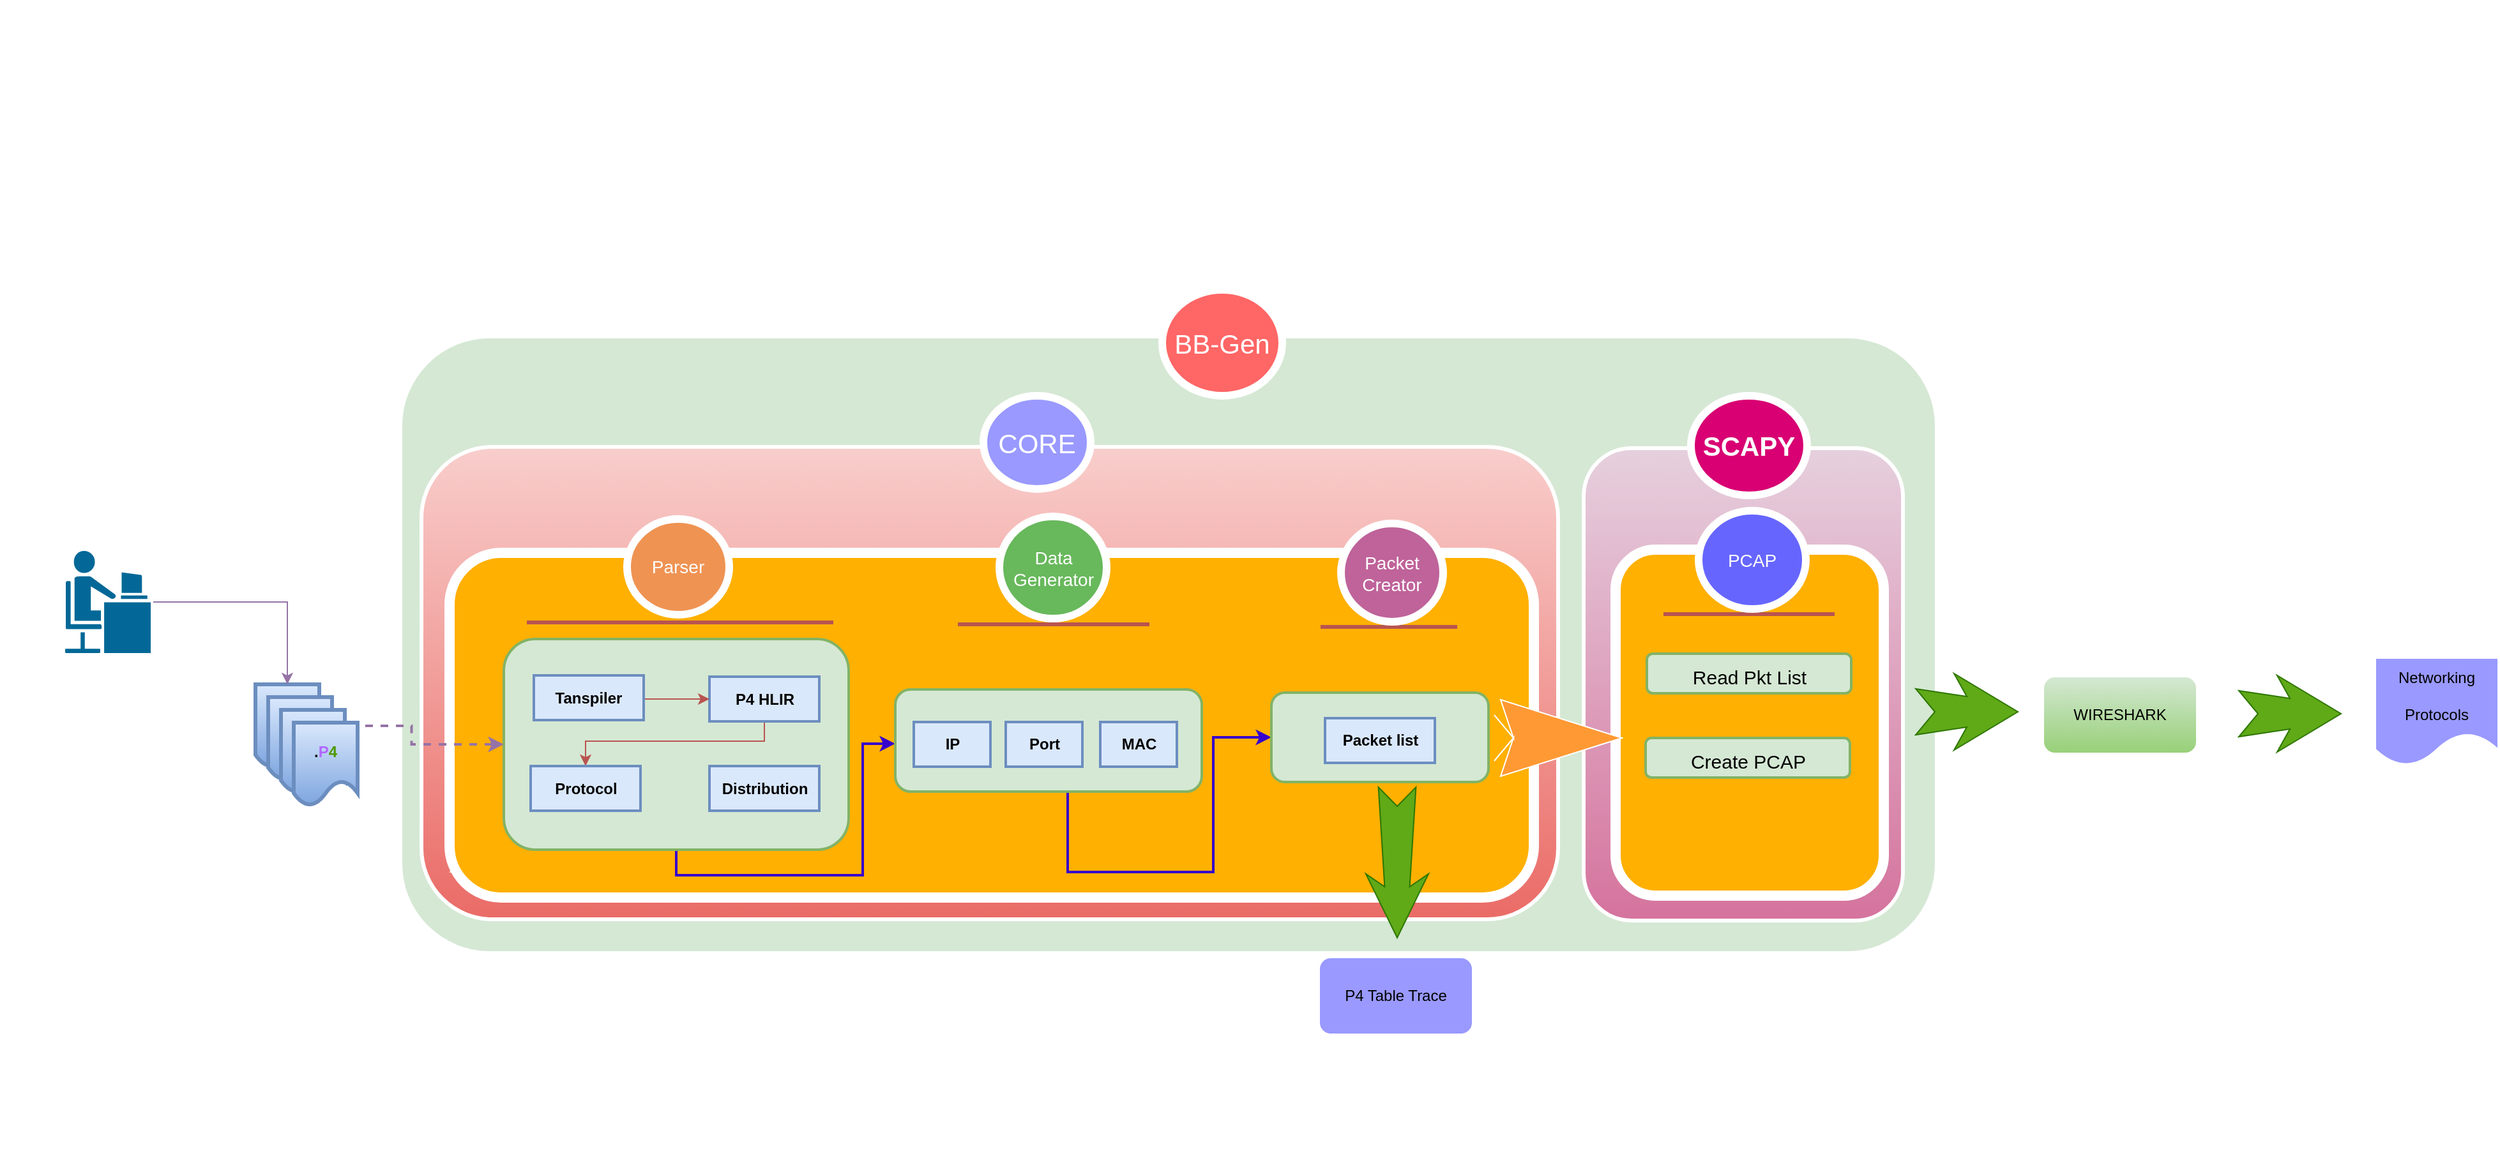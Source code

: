 <mxfile version="10.7.4" type="github"><diagram name="Page-1" id="12e1b939-464a-85fe-373e-61e167be1490"><mxGraphModel dx="1394" dy="747" grid="1" gridSize="10" guides="1" tooltips="1" connect="1" arrows="1" fold="1" page="1" pageScale="1.5" pageWidth="1169" pageHeight="826" background="#ffffff" backgroundImage="{&quot;src&quot;:&quot;https://www.google.com/search?q=p4&amp;rlz=1C1SQJL_esEC790EC790&amp;source=lnms&amp;tbm=isch&amp;sa=X&amp;ved=0ahUKEwjehP2M9c_iAhXDmVkKHUPQCgEQ_AUIECgB&amp;biw=1536&amp;bih=775#imgrc=ZIWp1G7yYtfAdM:&quot;,&quot;width&quot;:&quot;&quot;,&quot;height&quot;:&quot;&quot;}" math="0" shadow="0"><root><mxCell id="0"/><mxCell id="1" parent="0"/><mxCell id="NJW5usWHfycoytxwv-j_-46" value="" style="rounded=1;whiteSpace=wrap;html=1;strokeColor=#FFFFFF;strokeWidth=10;fillColor=#d5e8d4;" parent="1" vertex="1"><mxGeometry x="310" y="260" width="1210" height="490" as="geometry"/></mxCell><mxCell id="60da8b9f42644d3a-31" value="" style="whiteSpace=wrap;html=1;rounded=1;shadow=0;strokeWidth=3;fontSize=20;align=center;fillColor=#f8cecc;strokeColor=#FFFFFF;gradientColor=#ea6b66;" parent="1" vertex="1"><mxGeometry x="330" y="350" width="890" height="370" as="geometry"/></mxCell><mxCell id="60da8b9f42644d3a-9" value="" style="html=1;shadow=0;dashed=0;align=center;verticalAlign=middle;shape=mxgraph.arrows2.stylisedArrow;dy=0.6;dx=40;notch=15;feather=0.4;rounded=0;strokeWidth=1;fontSize=27;strokeColor=none;fillColor=#fff2cc;" parent="1" vertex="1"><mxGeometry x="351.5" y="635.5" width="100" height="60" as="geometry"/></mxCell><mxCell id="60da8b9f42644d3a-22" value="&lt;font style=&quot;font-size: 21px&quot;&gt;CORE&lt;/font&gt;" style="ellipse;whiteSpace=wrap;html=1;rounded=0;shadow=0;strokeWidth=6;fontSize=14;align=center;fillColor=#9999FF;strokeColor=#FFFFFF;fontColor=#FFFFFF;" parent="1" vertex="1"><mxGeometry x="770" y="310" width="84" height="73" as="geometry"/></mxCell><mxCell id="60da8b9f42644d3a-24" value="" style="whiteSpace=wrap;html=1;rounded=1;shadow=0;strokeWidth=8;fontSize=20;align=center;fillColor=#FFB001;strokeColor=#FFFFFF;" parent="1" vertex="1"><mxGeometry x="352" y="433" width="849" height="270" as="geometry"/></mxCell><mxCell id="60da8b9f42644d3a-27" value="" style="line;strokeWidth=3;html=1;rounded=0;shadow=0;fontSize=27;align=center;fillColor=#f8cecc;strokeColor=#b85450;" parent="1" vertex="1"><mxGeometry x="412.5" y="482.5" width="240" height="10" as="geometry"/></mxCell><mxCell id="60da8b9f42644d3a-28" value="" style="line;strokeWidth=3;html=1;rounded=0;shadow=0;fontSize=27;align=center;fillColor=#f8cecc;strokeColor=#b85450;" parent="1" vertex="1"><mxGeometry x="1034" y="486" width="107" height="10" as="geometry"/></mxCell><mxCell id="60da8b9f42644d3a-30" value="" style="html=1;shadow=0;dashed=0;align=center;verticalAlign=middle;shape=mxgraph.arrows2.stylisedArrow;dy=0.6;dx=40;notch=15;feather=0.4;rounded=0;strokeWidth=1;fontSize=27;strokeColor=#2D7600;fillColor=#60a917;rotation=90;fontColor=#ffffff;" parent="1" vertex="1"><mxGeometry x="1035" y="651" width="118" height="49" as="geometry"/></mxCell><mxCell id="60da8b9f42644d3a-36" value="Data Generator" style="ellipse;whiteSpace=wrap;html=1;rounded=0;shadow=0;strokeWidth=6;fontSize=14;align=center;fillColor=#68B85C;strokeColor=#FFFFFF;fontColor=#FFFFFF;" parent="1" vertex="1"><mxGeometry x="782.5" y="404.5" width="84" height="80" as="geometry"/></mxCell><mxCell id="60da8b9f42644d3a-38" value="Packet Creator" style="ellipse;whiteSpace=wrap;html=1;rounded=0;shadow=0;strokeWidth=6;fontSize=14;align=center;fillColor=#BF639A;strokeColor=#FFFFFF;fontColor=#FFFFFF;" parent="1" vertex="1"><mxGeometry x="1050" y="410" width="80" height="77" as="geometry"/></mxCell><mxCell id="NJW5usWHfycoytxwv-j_-25" style="edgeStyle=orthogonalEdgeStyle;rounded=0;orthogonalLoop=1;jettySize=auto;html=1;exitX=0.5;exitY=1;exitDx=0;exitDy=0;fillColor=#6a00ff;strokeColor=#3700CC;strokeWidth=2;" parent="1" source="60da8b9f42644d3a-2" target="NJW5usWHfycoytxwv-j_-11" edge="1"><mxGeometry relative="1" as="geometry"><Array as="points"><mxPoint x="529.5" y="685.5"/><mxPoint x="675.5" y="685.5"/><mxPoint x="675.5" y="582.5"/></Array></mxGeometry></mxCell><mxCell id="60da8b9f42644d3a-2" value="" style="whiteSpace=wrap;html=1;rounded=1;shadow=0;strokeWidth=2;fontSize=20;align=center;fillColor=#d5e8d4;strokeColor=#82b366;" parent="1" vertex="1"><mxGeometry x="394.5" y="500.5" width="270" height="165" as="geometry"/></mxCell><mxCell id="NJW5usWHfycoytxwv-j_-1" value="&lt;b&gt;Distribution&lt;/b&gt;" style="rounded=0;whiteSpace=wrap;html=1;strokeWidth=2;fillColor=#dae8fc;strokeColor=#6c8ebf;" parent="1" vertex="1"><mxGeometry x="555.5" y="600" width="86" height="35" as="geometry"/></mxCell><mxCell id="NJW5usWHfycoytxwv-j_-10" style="edgeStyle=orthogonalEdgeStyle;rounded=0;orthogonalLoop=1;jettySize=auto;html=1;exitX=0.5;exitY=1;exitDx=0;exitDy=0;entryX=0.5;entryY=0;entryDx=0;entryDy=0;fillColor=#f8cecc;strokeColor=#b85450;" parent="1" source="NJW5usWHfycoytxwv-j_-2" target="NJW5usWHfycoytxwv-j_-3" edge="1"><mxGeometry relative="1" as="geometry"><Array as="points"><mxPoint x="598.5" y="580.5"/><mxPoint x="458.5" y="580.5"/></Array></mxGeometry></mxCell><mxCell id="NJW5usWHfycoytxwv-j_-2" value="&lt;b&gt;P4 HLIR&lt;/b&gt;" style="rounded=0;whiteSpace=wrap;html=1;strokeWidth=2;fillColor=#dae8fc;strokeColor=#6c8ebf;" parent="1" vertex="1"><mxGeometry x="555.5" y="530" width="86" height="35" as="geometry"/></mxCell><mxCell id="NJW5usWHfycoytxwv-j_-3" value="&lt;b&gt;Protocol&lt;/b&gt;" style="rounded=0;whiteSpace=wrap;html=1;strokeWidth=2;fillColor=#dae8fc;strokeColor=#6c8ebf;" parent="1" vertex="1"><mxGeometry x="415.5" y="600" width="86" height="35" as="geometry"/></mxCell><mxCell id="60da8b9f42644d3a-29" value="Parser" style="ellipse;whiteSpace=wrap;html=1;rounded=0;shadow=0;strokeWidth=6;fontSize=14;align=center;fillColor=#EF9353;strokeColor=#FFFFFF;fontColor=#FFFFFF;" parent="1" vertex="1"><mxGeometry x="491" y="406.5" width="80" height="75" as="geometry"/></mxCell><mxCell id="NJW5usWHfycoytxwv-j_-26" style="edgeStyle=orthogonalEdgeStyle;rounded=0;orthogonalLoop=1;jettySize=auto;html=1;exitX=0.5;exitY=1;exitDx=0;exitDy=0;entryX=0;entryY=0.5;entryDx=0;entryDy=0;fillColor=#6a00ff;strokeColor=#3700CC;strokeWidth=2;" parent="1" source="NJW5usWHfycoytxwv-j_-11" target="NJW5usWHfycoytxwv-j_-16" edge="1"><mxGeometry relative="1" as="geometry"><Array as="points"><mxPoint x="836" y="620"/><mxPoint x="836" y="683"/><mxPoint x="950" y="683"/><mxPoint x="950" y="578"/></Array></mxGeometry></mxCell><mxCell id="NJW5usWHfycoytxwv-j_-11" value="" style="whiteSpace=wrap;html=1;rounded=1;shadow=0;strokeWidth=2;fontSize=20;align=center;fillColor=#d5e8d4;strokeColor=#82b366;" parent="1" vertex="1"><mxGeometry x="701" y="540" width="240" height="80" as="geometry"/></mxCell><mxCell id="NJW5usWHfycoytxwv-j_-12" value="&lt;b&gt;IP&lt;/b&gt;" style="rounded=0;whiteSpace=wrap;html=1;strokeWidth=2;fillColor=#dae8fc;strokeColor=#6c8ebf;" parent="1" vertex="1"><mxGeometry x="715.5" y="565.5" width="60" height="35" as="geometry"/></mxCell><mxCell id="NJW5usWHfycoytxwv-j_-13" value="&lt;b&gt;Port&lt;/b&gt;" style="rounded=0;whiteSpace=wrap;html=1;strokeWidth=2;fillColor=#dae8fc;strokeColor=#6c8ebf;" parent="1" vertex="1"><mxGeometry x="787.5" y="565.5" width="60" height="35" as="geometry"/></mxCell><mxCell id="NJW5usWHfycoytxwv-j_-15" value="&lt;b&gt;MAC&lt;/b&gt;" style="rounded=0;whiteSpace=wrap;html=1;strokeWidth=2;fillColor=#dae8fc;strokeColor=#6c8ebf;" parent="1" vertex="1"><mxGeometry x="861.5" y="565.5" width="60" height="35" as="geometry"/></mxCell><mxCell id="NJW5usWHfycoytxwv-j_-16" value="" style="whiteSpace=wrap;html=1;rounded=1;shadow=0;strokeWidth=2;fontSize=20;align=center;fillColor=#d5e8d4;strokeColor=#82b366;" parent="1" vertex="1"><mxGeometry x="995.5" y="542.5" width="170" height="70" as="geometry"/></mxCell><mxCell id="NJW5usWHfycoytxwv-j_-19" value="" style="line;strokeWidth=3;html=1;rounded=0;shadow=0;fontSize=27;align=center;fillColor=#f8cecc;strokeColor=#b85450;" parent="1" vertex="1"><mxGeometry x="750" y="484" width="150" height="10" as="geometry"/></mxCell><mxCell id="NJW5usWHfycoytxwv-j_-22" style="edgeStyle=orthogonalEdgeStyle;rounded=0;orthogonalLoop=1;jettySize=auto;html=1;exitX=1;exitY=0.5;exitDx=0;exitDy=0;fillColor=#f8cecc;strokeColor=#b85450;" parent="1" source="NJW5usWHfycoytxwv-j_-20" target="NJW5usWHfycoytxwv-j_-2" edge="1"><mxGeometry relative="1" as="geometry"><Array as="points"><mxPoint x="504.5" y="547.5"/></Array></mxGeometry></mxCell><mxCell id="NJW5usWHfycoytxwv-j_-20" value="&lt;b&gt;Tanspiler&lt;/b&gt;" style="rounded=0;whiteSpace=wrap;html=1;strokeWidth=2;fillColor=#dae8fc;strokeColor=#6c8ebf;" parent="1" vertex="1"><mxGeometry x="418" y="529" width="86" height="35" as="geometry"/></mxCell><mxCell id="NJW5usWHfycoytxwv-j_-4" value="&lt;b&gt;Packet list&lt;/b&gt;" style="rounded=0;whiteSpace=wrap;html=1;strokeWidth=2;fillColor=#dae8fc;strokeColor=#6c8ebf;" parent="1" vertex="1"><mxGeometry x="1037.5" y="562.5" width="86" height="35" as="geometry"/></mxCell><mxCell id="NJW5usWHfycoytxwv-j_-27" value="" style="whiteSpace=wrap;html=1;rounded=1;shadow=0;strokeWidth=3;fontSize=20;align=center;fillColor=#e6d0de;strokeColor=#FFFFFF;gradientColor=#d5739d;" parent="1" vertex="1"><mxGeometry x="1240" y="351" width="250" height="370" as="geometry"/></mxCell><mxCell id="NJW5usWHfycoytxwv-j_-31" value="" style="whiteSpace=wrap;html=1;rounded=1;shadow=0;strokeWidth=8;fontSize=20;align=center;fillColor=#FFB001;strokeColor=#FFFFFF;" parent="1" vertex="1"><mxGeometry x="1265" y="430.5" width="210" height="271" as="geometry"/></mxCell><mxCell id="NJW5usWHfycoytxwv-j_-32" value="&lt;font style=&quot;font-size: 15px&quot;&gt;Create PCAP&lt;/font&gt;" style="whiteSpace=wrap;html=1;rounded=1;shadow=0;strokeWidth=2;fontSize=20;align=center;fillColor=#d5e8d4;strokeColor=#82b366;" parent="1" vertex="1"><mxGeometry x="1288.5" y="578" width="160" height="31" as="geometry"/></mxCell><mxCell id="NJW5usWHfycoytxwv-j_-33" value="&lt;font style=&quot;font-size: 15px&quot;&gt;Read Pkt List&lt;/font&gt;" style="whiteSpace=wrap;html=1;rounded=1;shadow=0;strokeWidth=2;fontSize=20;align=center;fillColor=#d5e8d4;strokeColor=#82b366;" parent="1" vertex="1"><mxGeometry x="1289.5" y="512" width="160" height="31" as="geometry"/></mxCell><mxCell id="NJW5usWHfycoytxwv-j_-34" value="" style="line;strokeWidth=3;html=1;rounded=0;shadow=0;fontSize=27;align=center;fillColor=#f8cecc;strokeColor=#b85450;" parent="1" vertex="1"><mxGeometry x="1302.5" y="476" width="134" height="10" as="geometry"/></mxCell><mxCell id="NJW5usWHfycoytxwv-j_-35" value="PCAP" style="ellipse;whiteSpace=wrap;html=1;rounded=0;shadow=0;strokeWidth=6;fontSize=14;align=center;fillColor=#6666FF;strokeColor=#FFFFFF;fontColor=#FFFFFF;" parent="1" vertex="1"><mxGeometry x="1330" y="400" width="84" height="77" as="geometry"/></mxCell><mxCell id="NJW5usWHfycoytxwv-j_-52" style="edgeStyle=orthogonalEdgeStyle;rounded=0;orthogonalLoop=1;jettySize=auto;html=1;exitX=1;exitY=0.5;exitDx=0;exitDy=0;entryX=0;entryY=0.5;entryDx=0;entryDy=0;strokeWidth=2;dashed=1;fillColor=#e1d5e7;strokeColor=#9673a6;" parent="1" source="NJW5usWHfycoytxwv-j_-38" target="60da8b9f42644d3a-2" edge="1"><mxGeometry relative="1" as="geometry"/></mxCell><mxCell id="NJW5usWHfycoytxwv-j_-38" value="" style="shape=document;whiteSpace=wrap;html=1;boundedLbl=1;strokeColor=#6c8ebf;strokeWidth=3;fillColor=#dae8fc;gradientColor=#7ea6e0;" parent="1" vertex="1"><mxGeometry x="200" y="536" width="50" height="65" as="geometry"/></mxCell><mxCell id="60da8b9f42644d3a-37" value="" style="html=1;shadow=0;dashed=0;align=center;verticalAlign=middle;shape=mxgraph.arrows2.stylisedArrow;dy=0.6;dx=40;notch=15;feather=0.4;rounded=0;strokeWidth=1;fontSize=27;strokeColor=#2D7600;fillColor=#60a917;fontColor=#ffffff;" parent="1" vertex="1"><mxGeometry x="1500" y="527.5" width="80" height="60" as="geometry"/></mxCell><mxCell id="NJW5usWHfycoytxwv-j_-42" value="&lt;font style=&quot;font-size: 21px&quot;&gt;&lt;b&gt;SCAPY&lt;/b&gt;&lt;/font&gt;" style="ellipse;whiteSpace=wrap;html=1;rounded=0;shadow=0;strokeWidth=6;fontSize=14;align=center;fillColor=#d80073;strokeColor=#FFFFFF;fontColor=#ffffff;" parent="1" vertex="1"><mxGeometry x="1324" y="310" width="91" height="78" as="geometry"/></mxCell><mxCell id="NJW5usWHfycoytxwv-j_-47" value="&lt;span style=&quot;font-size: 21px&quot;&gt;BB-Gen&lt;/span&gt;" style="ellipse;whiteSpace=wrap;html=1;rounded=0;shadow=0;strokeWidth=6;fontSize=14;align=center;fillColor=#FF6666;strokeColor=#FFFFFF;fontColor=#ffffff;" parent="1" vertex="1"><mxGeometry x="910" y="227" width="94" height="83" as="geometry"/></mxCell><mxCell id="gSx3dkZpflr0BUp_kmlr-2" style="edgeStyle=orthogonalEdgeStyle;rounded=0;orthogonalLoop=1;jettySize=auto;html=1;exitX=1;exitY=0.5;exitDx=0;exitDy=0;exitPerimeter=0;entryX=0.5;entryY=0;entryDx=0;entryDy=0;fillColor=#e1d5e7;strokeColor=#9673a6;" edge="1" parent="1" source="NJW5usWHfycoytxwv-j_-50" target="NJW5usWHfycoytxwv-j_-38"><mxGeometry relative="1" as="geometry"/></mxCell><mxCell id="NJW5usWHfycoytxwv-j_-50" value="" style="shape=mxgraph.cisco.people.androgenous_person;html=1;dashed=0;fillColor=#036897;strokeColor=#ffffff;strokeWidth=2;verticalLabelPosition=bottom;verticalAlign=top" parent="1" vertex="1"><mxGeometry x="50" y="430.5" width="69" height="82" as="geometry"/></mxCell><mxCell id="60da8b9f42644d3a-23" value="" style="html=1;shadow=0;dashed=0;align=center;verticalAlign=middle;shape=mxgraph.arrows2.stylisedArrow;dy=1;dx=85;notch=15;feather=0.4;rounded=0;strokeWidth=1;fontSize=27;strokeColor=#FFFFFF;fillColor=#FF9933;" parent="1" vertex="1"><mxGeometry x="1170" y="548" width="100" height="60" as="geometry"/></mxCell><mxCell id="NJW5usWHfycoytxwv-j_-53" value="" style="shape=document;whiteSpace=wrap;html=1;boundedLbl=1;strokeColor=#6c8ebf;strokeWidth=3;fillColor=#dae8fc;gradientColor=#7ea6e0;" parent="1" vertex="1"><mxGeometry x="210" y="546" width="50" height="65" as="geometry"/></mxCell><mxCell id="NJW5usWHfycoytxwv-j_-54" value="" style="shape=document;whiteSpace=wrap;html=1;boundedLbl=1;strokeColor=#6c8ebf;strokeWidth=3;fillColor=#dae8fc;gradientColor=#7ea6e0;" parent="1" vertex="1"><mxGeometry x="220" y="556" width="50" height="65" as="geometry"/></mxCell><mxCell id="NJW5usWHfycoytxwv-j_-55" value="&lt;b&gt;.&lt;font color=&quot;#b266ff&quot;&gt;P&lt;/font&gt;&lt;font color=&quot;#4d9900&quot;&gt;4&lt;/font&gt;&lt;/b&gt;" style="shape=document;whiteSpace=wrap;html=1;boundedLbl=1;strokeColor=#6c8ebf;strokeWidth=3;fillColor=#dae8fc;gradientColor=#7ea6e0;" parent="1" vertex="1"><mxGeometry x="230" y="566" width="50" height="65" as="geometry"/></mxCell><mxCell id="gSx3dkZpflr0BUp_kmlr-3" value="" style="rounded=1;whiteSpace=wrap;html=1;strokeColor=#FFFFFF;" vertex="1" parent="1"><mxGeometry x="510" y="840" width="120" height="60" as="geometry"/></mxCell><mxCell id="gSx3dkZpflr0BUp_kmlr-6" value="&lt;span&gt;WIRESHARK&lt;/span&gt;" style="rounded=1;whiteSpace=wrap;html=1;strokeColor=#FFFFFF;fillColor=#d5e8d4;gradientColor=#97d077;" vertex="1" parent="1"><mxGeometry x="1600" y="530" width="120" height="60" as="geometry"/></mxCell><mxCell id="gSx3dkZpflr0BUp_kmlr-7" value="P4 Table Trace" style="rounded=1;whiteSpace=wrap;html=1;strokeColor=#FFFFFF;fillColor=#9999FF;" vertex="1" parent="1"><mxGeometry x="1033" y="750" width="120" height="60" as="geometry"/></mxCell><mxCell id="gSx3dkZpflr0BUp_kmlr-10" value="" style="html=1;shadow=0;dashed=0;align=center;verticalAlign=middle;shape=mxgraph.arrows2.stylisedArrow;dy=0.6;dx=40;notch=15;feather=0.4;rounded=0;strokeWidth=1;fontSize=27;strokeColor=#2D7600;fillColor=#60a917;fontColor=#ffffff;" vertex="1" parent="1"><mxGeometry x="1753" y="529" width="80" height="60" as="geometry"/></mxCell><mxCell id="gSx3dkZpflr0BUp_kmlr-12" value="Networking&lt;br&gt;&lt;br&gt;Protocols&lt;br&gt;" style="shape=document;whiteSpace=wrap;html=1;boundedLbl=1;strokeColor=#FFFFFF;fillColor=#9999FF;" vertex="1" parent="1"><mxGeometry x="1860" y="515.5" width="96" height="84" as="geometry"/></mxCell></root></mxGraphModel></diagram></mxfile>